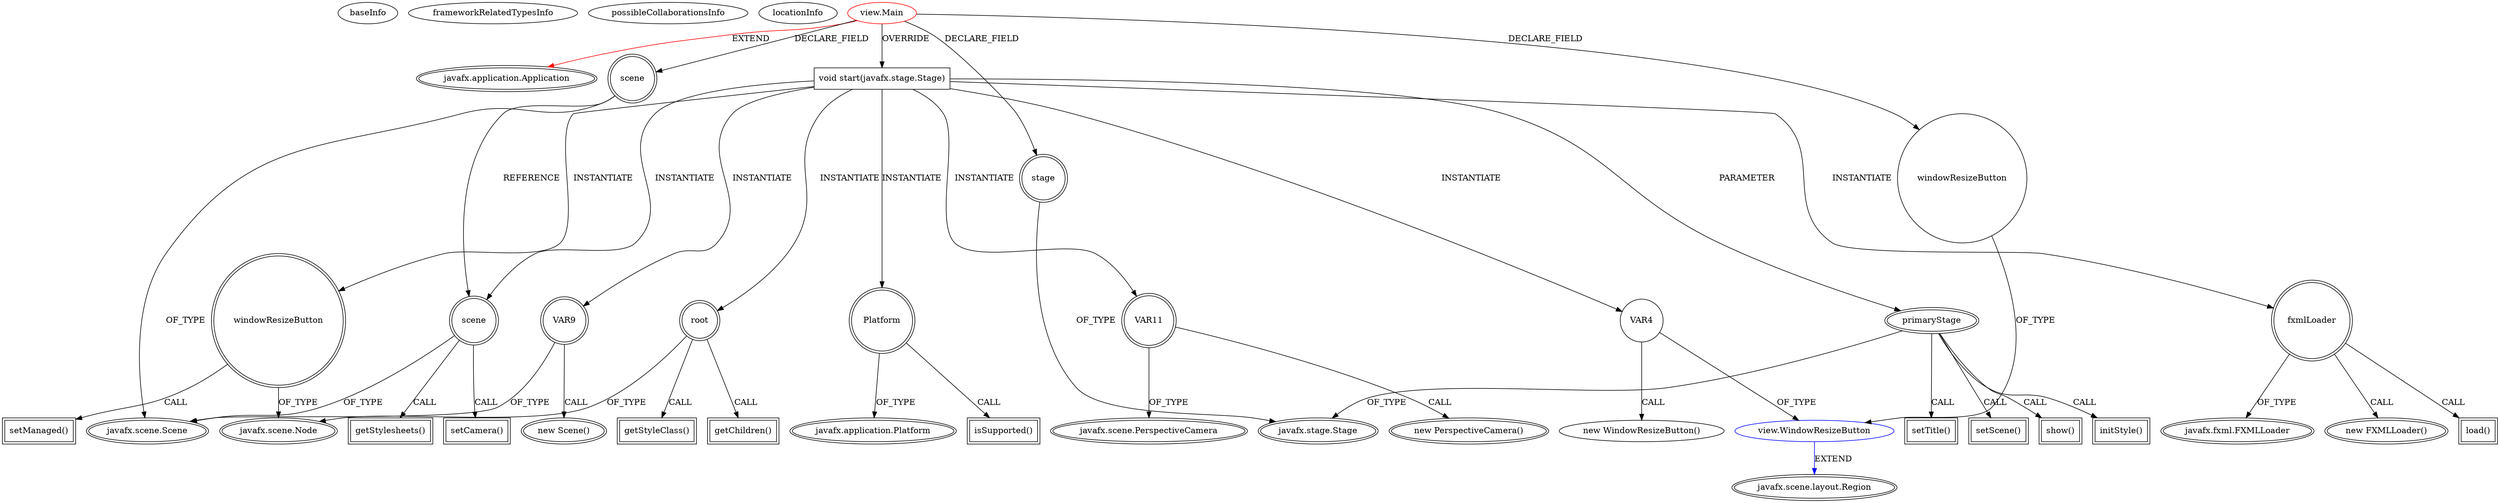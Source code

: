 digraph {
baseInfo[graphId=803,category="extension_graph",isAnonymous=false,possibleRelation=true]
frameworkRelatedTypesInfo[0="javafx.application.Application"]
possibleCollaborationsInfo[0="803~OVERRIDING_METHOD_DECLARATION-INSTANTIATION-FIELD_DECLARATION-~javafx.application.Application ~javafx.scene.layout.Region ~false~false"]
locationInfo[projectName="LichuanLu-ShunUI-FX",filePath="/LichuanLu-ShunUI-FX/ShunUI-FX-master/src/view/Main.java",contextSignature="Main",graphId="803"]
0[label="view.Main",vertexType="ROOT_CLIENT_CLASS_DECLARATION",isFrameworkType=false,color=red]
1[label="javafx.application.Application",vertexType="FRAMEWORK_CLASS_TYPE",isFrameworkType=true,peripheries=2]
2[label="scene",vertexType="FIELD_DECLARATION",isFrameworkType=true,peripheries=2,shape=circle]
3[label="javafx.scene.Scene",vertexType="FRAMEWORK_CLASS_TYPE",isFrameworkType=true,peripheries=2]
4[label="stage",vertexType="FIELD_DECLARATION",isFrameworkType=true,peripheries=2,shape=circle]
5[label="javafx.stage.Stage",vertexType="FRAMEWORK_CLASS_TYPE",isFrameworkType=true,peripheries=2]
6[label="windowResizeButton",vertexType="FIELD_DECLARATION",isFrameworkType=false,shape=circle]
7[label="view.WindowResizeButton",vertexType="REFERENCE_CLIENT_CLASS_DECLARATION",isFrameworkType=false,color=blue]
8[label="javafx.scene.layout.Region",vertexType="FRAMEWORK_CLASS_TYPE",isFrameworkType=true,peripheries=2]
9[label="void start(javafx.stage.Stage)",vertexType="OVERRIDING_METHOD_DECLARATION",isFrameworkType=false,shape=box]
10[label="primaryStage",vertexType="PARAMETER_DECLARATION",isFrameworkType=true,peripheries=2]
13[label="initStyle()",vertexType="INSIDE_CALL",isFrameworkType=true,peripheries=2,shape=box]
15[label="fxmlLoader",vertexType="VARIABLE_EXPRESION",isFrameworkType=true,peripheries=2,shape=circle]
16[label="javafx.fxml.FXMLLoader",vertexType="FRAMEWORK_CLASS_TYPE",isFrameworkType=true,peripheries=2]
14[label="new FXMLLoader()",vertexType="CONSTRUCTOR_CALL",isFrameworkType=true,peripheries=2]
18[label="load()",vertexType="INSIDE_CALL",isFrameworkType=true,peripheries=2,shape=box]
19[label="root",vertexType="VARIABLE_EXPRESION",isFrameworkType=true,peripheries=2,shape=circle]
21[label="javafx.scene.Node",vertexType="FRAMEWORK_CLASS_TYPE",isFrameworkType=true,peripheries=2]
20[label="getStyleClass()",vertexType="INSIDE_CALL",isFrameworkType=true,peripheries=2,shape=box]
23[label="VAR4",vertexType="VARIABLE_EXPRESION",isFrameworkType=false,shape=circle]
22[label="new WindowResizeButton()",vertexType="CONSTRUCTOR_CALL",isFrameworkType=false]
25[label="windowResizeButton",vertexType="VARIABLE_EXPRESION",isFrameworkType=true,peripheries=2,shape=circle]
26[label="setManaged()",vertexType="INSIDE_CALL",isFrameworkType=true,peripheries=2,shape=box]
29[label="getChildren()",vertexType="INSIDE_CALL",isFrameworkType=true,peripheries=2,shape=box]
31[label="setTitle()",vertexType="INSIDE_CALL",isFrameworkType=true,peripheries=2,shape=box]
32[label="Platform",vertexType="VARIABLE_EXPRESION",isFrameworkType=true,peripheries=2,shape=circle]
34[label="javafx.application.Platform",vertexType="FRAMEWORK_CLASS_TYPE",isFrameworkType=true,peripheries=2]
33[label="isSupported()",vertexType="INSIDE_CALL",isFrameworkType=true,peripheries=2,shape=box]
36[label="VAR9",vertexType="VARIABLE_EXPRESION",isFrameworkType=true,peripheries=2,shape=circle]
35[label="new Scene()",vertexType="CONSTRUCTOR_CALL",isFrameworkType=true,peripheries=2]
38[label="scene",vertexType="VARIABLE_EXPRESION",isFrameworkType=true,peripheries=2,shape=circle]
39[label="setCamera()",vertexType="INSIDE_CALL",isFrameworkType=true,peripheries=2,shape=box]
42[label="VAR11",vertexType="VARIABLE_EXPRESION",isFrameworkType=true,peripheries=2,shape=circle]
43[label="javafx.scene.PerspectiveCamera",vertexType="FRAMEWORK_CLASS_TYPE",isFrameworkType=true,peripheries=2]
41[label="new PerspectiveCamera()",vertexType="CONSTRUCTOR_CALL",isFrameworkType=true,peripheries=2]
45[label="getStylesheets()",vertexType="INSIDE_CALL",isFrameworkType=true,peripheries=2,shape=box]
47[label="setScene()",vertexType="INSIDE_CALL",isFrameworkType=true,peripheries=2,shape=box]
49[label="show()",vertexType="INSIDE_CALL",isFrameworkType=true,peripheries=2,shape=box]
0->1[label="EXTEND",color=red]
0->2[label="DECLARE_FIELD"]
2->3[label="OF_TYPE"]
0->4[label="DECLARE_FIELD"]
4->5[label="OF_TYPE"]
0->6[label="DECLARE_FIELD"]
7->8[label="EXTEND",color=blue]
6->7[label="OF_TYPE"]
0->9[label="OVERRIDE"]
10->5[label="OF_TYPE"]
9->10[label="PARAMETER"]
10->13[label="CALL"]
9->15[label="INSTANTIATE"]
15->16[label="OF_TYPE"]
15->14[label="CALL"]
15->18[label="CALL"]
9->19[label="INSTANTIATE"]
19->21[label="OF_TYPE"]
19->20[label="CALL"]
9->23[label="INSTANTIATE"]
23->7[label="OF_TYPE"]
23->22[label="CALL"]
9->25[label="INSTANTIATE"]
25->21[label="OF_TYPE"]
25->26[label="CALL"]
19->29[label="CALL"]
10->31[label="CALL"]
9->32[label="INSTANTIATE"]
32->34[label="OF_TYPE"]
32->33[label="CALL"]
9->36[label="INSTANTIATE"]
36->3[label="OF_TYPE"]
36->35[label="CALL"]
9->38[label="INSTANTIATE"]
2->38[label="REFERENCE"]
38->3[label="OF_TYPE"]
38->39[label="CALL"]
9->42[label="INSTANTIATE"]
42->43[label="OF_TYPE"]
42->41[label="CALL"]
38->45[label="CALL"]
10->47[label="CALL"]
10->49[label="CALL"]
}
